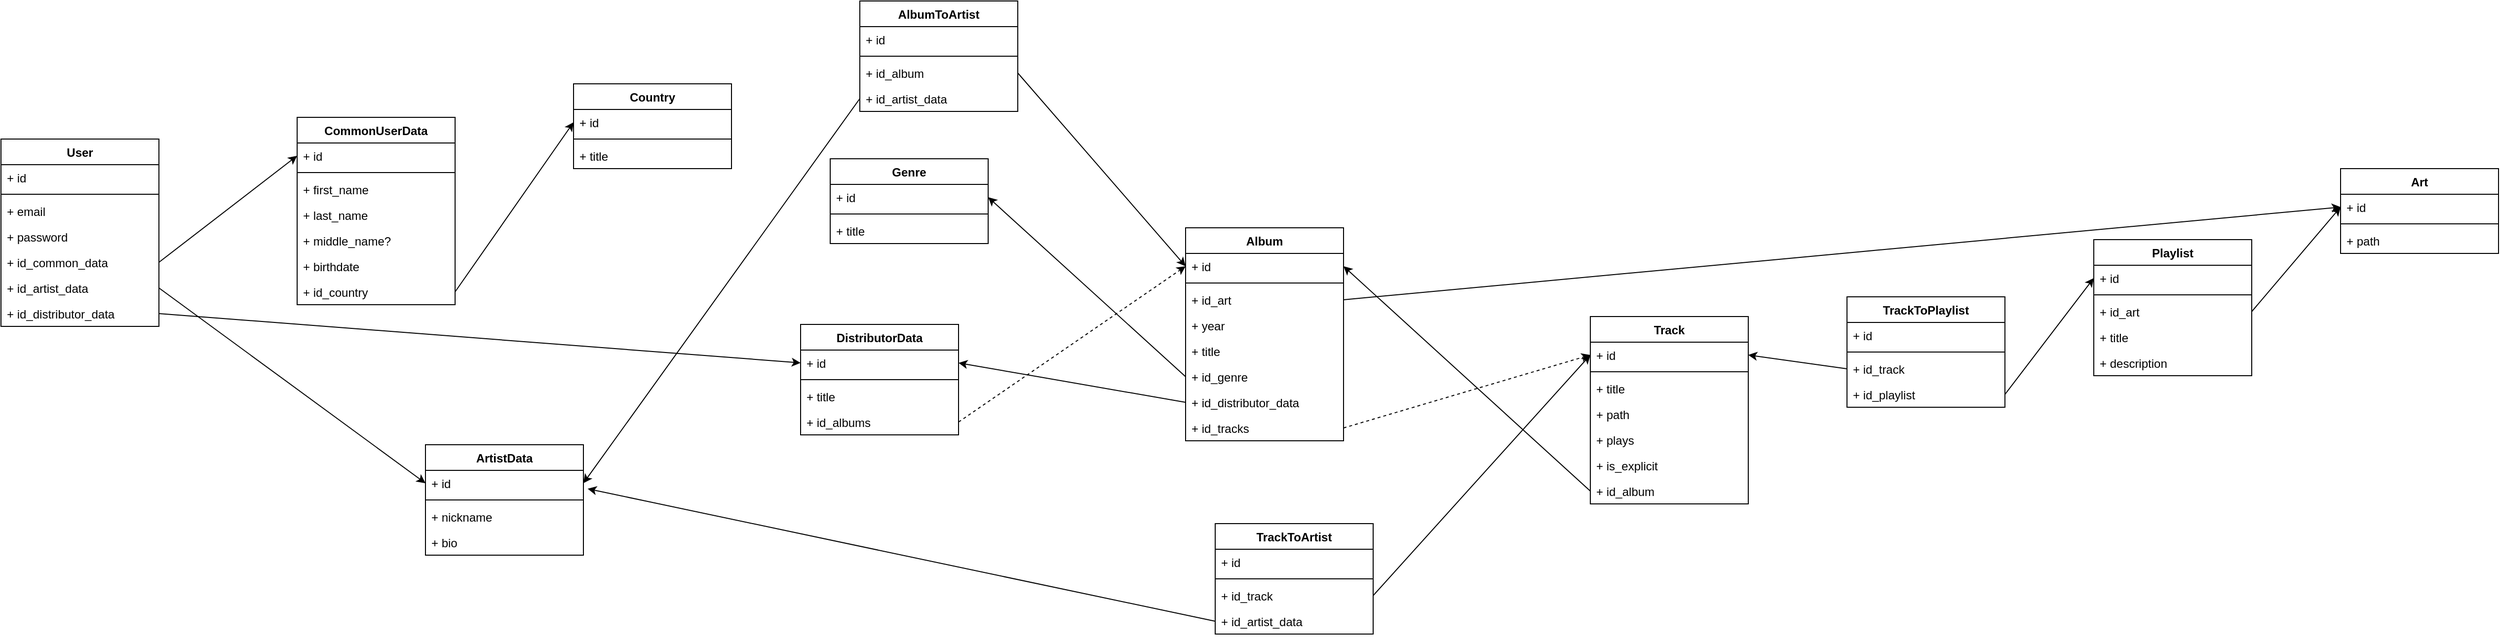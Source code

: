 <mxfile version="13.0.3" type="device"><diagram id="C5RBs43oDa-KdzZeNtuy" name="Page-1"><mxGraphModel dx="2839" dy="1854" grid="1" gridSize="10" guides="1" tooltips="1" connect="1" arrows="1" fold="1" page="1" pageScale="1" pageWidth="827" pageHeight="1169" math="0" shadow="0"><root><mxCell id="WIyWlLk6GJQsqaUBKTNV-0"/><mxCell id="WIyWlLk6GJQsqaUBKTNV-1" parent="WIyWlLk6GJQsqaUBKTNV-0"/><mxCell id="QsU7TTUZfVtSSlQxbNWF-118" style="rounded=0;orthogonalLoop=1;jettySize=auto;html=1;exitX=0;exitY=0.5;exitDx=0;exitDy=0;entryX=1;entryY=0.5;entryDx=0;entryDy=0;" edge="1" parent="WIyWlLk6GJQsqaUBKTNV-1" source="QsU7TTUZfVtSSlQxbNWF-37" target="QsU7TTUZfVtSSlQxbNWF-57"><mxGeometry relative="1" as="geometry"/></mxCell><mxCell id="QsU7TTUZfVtSSlQxbNWF-119" style="rounded=0;orthogonalLoop=1;jettySize=auto;html=1;exitX=0;exitY=0.5;exitDx=0;exitDy=0;entryX=1;entryY=0.5;entryDx=0;entryDy=0;" edge="1" parent="WIyWlLk6GJQsqaUBKTNV-1" source="QsU7TTUZfVtSSlQxbNWF-45" target="QsU7TTUZfVtSSlQxbNWF-114"><mxGeometry relative="1" as="geometry"/></mxCell><mxCell id="QsU7TTUZfVtSSlQxbNWF-120" style="rounded=0;orthogonalLoop=1;jettySize=auto;html=1;entryX=0;entryY=0.5;entryDx=0;entryDy=0;exitX=1;exitY=0.5;exitDx=0;exitDy=0;" edge="1" parent="WIyWlLk6GJQsqaUBKTNV-1" source="QsU7TTUZfVtSSlQxbNWF-18" target="QsU7TTUZfVtSSlQxbNWF-9"><mxGeometry relative="1" as="geometry"/></mxCell><mxCell id="QsU7TTUZfVtSSlQxbNWF-121" style="rounded=0;orthogonalLoop=1;jettySize=auto;html=1;entryX=1.027;entryY=0.718;entryDx=0;entryDy=0;entryPerimeter=0;exitX=0;exitY=0.5;exitDx=0;exitDy=0;" edge="1" parent="WIyWlLk6GJQsqaUBKTNV-1" source="QsU7TTUZfVtSSlQxbNWF-19" target="QsU7TTUZfVtSSlQxbNWF-21"><mxGeometry relative="1" as="geometry"/></mxCell><mxCell id="QsU7TTUZfVtSSlQxbNWF-33" value="Album" style="swimlane;fontStyle=1;align=center;verticalAlign=top;childLayout=stackLayout;horizontal=1;startSize=26;horizontalStack=0;resizeParent=1;resizeParentMax=0;resizeLast=0;collapsible=1;marginBottom=0;" vertex="1" parent="WIyWlLk6GJQsqaUBKTNV-1"><mxGeometry x="100" y="60" width="160" height="216" as="geometry"/></mxCell><mxCell id="QsU7TTUZfVtSSlQxbNWF-34" value="+ id" style="text;strokeColor=none;fillColor=none;align=left;verticalAlign=top;spacingLeft=4;spacingRight=4;overflow=hidden;rotatable=0;points=[[0,0.5],[1,0.5]];portConstraint=eastwest;" vertex="1" parent="QsU7TTUZfVtSSlQxbNWF-33"><mxGeometry y="26" width="160" height="26" as="geometry"/></mxCell><mxCell id="QsU7TTUZfVtSSlQxbNWF-35" value="" style="line;strokeWidth=1;fillColor=none;align=left;verticalAlign=middle;spacingTop=-1;spacingLeft=3;spacingRight=3;rotatable=0;labelPosition=right;points=[];portConstraint=eastwest;" vertex="1" parent="QsU7TTUZfVtSSlQxbNWF-33"><mxGeometry y="52" width="160" height="8" as="geometry"/></mxCell><mxCell id="QsU7TTUZfVtSSlQxbNWF-108" value="+ id_art" style="text;strokeColor=none;fillColor=none;align=left;verticalAlign=top;spacingLeft=4;spacingRight=4;overflow=hidden;rotatable=0;points=[[0,0.5],[1,0.5]];portConstraint=eastwest;" vertex="1" parent="QsU7TTUZfVtSSlQxbNWF-33"><mxGeometry y="60" width="160" height="26" as="geometry"/></mxCell><mxCell id="QsU7TTUZfVtSSlQxbNWF-44" value="+ year" style="text;strokeColor=none;fillColor=none;align=left;verticalAlign=top;spacingLeft=4;spacingRight=4;overflow=hidden;rotatable=0;points=[[0,0.5],[1,0.5]];portConstraint=eastwest;" vertex="1" parent="QsU7TTUZfVtSSlQxbNWF-33"><mxGeometry y="86" width="160" height="26" as="geometry"/></mxCell><mxCell id="QsU7TTUZfVtSSlQxbNWF-36" value="+ title" style="text;strokeColor=none;fillColor=none;align=left;verticalAlign=top;spacingLeft=4;spacingRight=4;overflow=hidden;rotatable=0;points=[[0,0.5],[1,0.5]];portConstraint=eastwest;" vertex="1" parent="QsU7TTUZfVtSSlQxbNWF-33"><mxGeometry y="112" width="160" height="26" as="geometry"/></mxCell><mxCell id="QsU7TTUZfVtSSlQxbNWF-37" value="+ id_genre" style="text;strokeColor=none;fillColor=none;align=left;verticalAlign=top;spacingLeft=4;spacingRight=4;overflow=hidden;rotatable=0;points=[[0,0.5],[1,0.5]];portConstraint=eastwest;" vertex="1" parent="QsU7TTUZfVtSSlQxbNWF-33"><mxGeometry y="138" width="160" height="26" as="geometry"/></mxCell><mxCell id="QsU7TTUZfVtSSlQxbNWF-45" value="+ id_distributor_data" style="text;strokeColor=none;fillColor=none;align=left;verticalAlign=top;spacingLeft=4;spacingRight=4;overflow=hidden;rotatable=0;points=[[0,0.5],[1,0.5]];portConstraint=eastwest;" vertex="1" parent="QsU7TTUZfVtSSlQxbNWF-33"><mxGeometry y="164" width="160" height="26" as="geometry"/></mxCell><mxCell id="QsU7TTUZfVtSSlQxbNWF-136" value="+ id_tracks" style="text;strokeColor=none;fillColor=none;align=left;verticalAlign=top;spacingLeft=4;spacingRight=4;overflow=hidden;rotatable=0;points=[[0,0.5],[1,0.5]];portConstraint=eastwest;" vertex="1" parent="QsU7TTUZfVtSSlQxbNWF-33"><mxGeometry y="190" width="160" height="26" as="geometry"/></mxCell><mxCell id="QsU7TTUZfVtSSlQxbNWF-122" style="rounded=0;orthogonalLoop=1;jettySize=auto;html=1;entryX=1;entryY=0.5;entryDx=0;entryDy=0;exitX=0;exitY=0.5;exitDx=0;exitDy=0;" edge="1" parent="WIyWlLk6GJQsqaUBKTNV-1" source="QsU7TTUZfVtSSlQxbNWF-12" target="QsU7TTUZfVtSSlQxbNWF-34"><mxGeometry relative="1" as="geometry"/></mxCell><mxCell id="QsU7TTUZfVtSSlQxbNWF-123" style="rounded=0;orthogonalLoop=1;jettySize=auto;html=1;exitX=1;exitY=0.5;exitDx=0;exitDy=0;entryX=0;entryY=0.5;entryDx=0;entryDy=0;" edge="1" parent="WIyWlLk6GJQsqaUBKTNV-1" source="QsU7TTUZfVtSSlQxbNWF-42" target="QsU7TTUZfVtSSlQxbNWF-34"><mxGeometry relative="1" as="geometry"/></mxCell><mxCell id="QsU7TTUZfVtSSlQxbNWF-124" style="rounded=0;orthogonalLoop=1;jettySize=auto;html=1;exitX=0;exitY=0.5;exitDx=0;exitDy=0;entryX=1;entryY=0.5;entryDx=0;entryDy=0;" edge="1" parent="WIyWlLk6GJQsqaUBKTNV-1" source="QsU7TTUZfVtSSlQxbNWF-43" target="QsU7TTUZfVtSSlQxbNWF-21"><mxGeometry relative="1" as="geometry"/></mxCell><mxCell id="QsU7TTUZfVtSSlQxbNWF-56" value="Genre" style="swimlane;fontStyle=1;align=center;verticalAlign=top;childLayout=stackLayout;horizontal=1;startSize=26;horizontalStack=0;resizeParent=1;resizeParentMax=0;resizeLast=0;collapsible=1;marginBottom=0;" vertex="1" parent="WIyWlLk6GJQsqaUBKTNV-1"><mxGeometry x="-260" y="-10" width="160" height="86" as="geometry"/></mxCell><mxCell id="QsU7TTUZfVtSSlQxbNWF-57" value="+ id" style="text;strokeColor=none;fillColor=none;align=left;verticalAlign=top;spacingLeft=4;spacingRight=4;overflow=hidden;rotatable=0;points=[[0,0.5],[1,0.5]];portConstraint=eastwest;" vertex="1" parent="QsU7TTUZfVtSSlQxbNWF-56"><mxGeometry y="26" width="160" height="26" as="geometry"/></mxCell><mxCell id="QsU7TTUZfVtSSlQxbNWF-58" value="" style="line;strokeWidth=1;fillColor=none;align=left;verticalAlign=middle;spacingTop=-1;spacingLeft=3;spacingRight=3;rotatable=0;labelPosition=right;points=[];portConstraint=eastwest;" vertex="1" parent="QsU7TTUZfVtSSlQxbNWF-56"><mxGeometry y="52" width="160" height="8" as="geometry"/></mxCell><mxCell id="QsU7TTUZfVtSSlQxbNWF-59" value="+ title" style="text;strokeColor=none;fillColor=none;align=left;verticalAlign=top;spacingLeft=4;spacingRight=4;overflow=hidden;rotatable=0;points=[[0,0.5],[1,0.5]];portConstraint=eastwest;" vertex="1" parent="QsU7TTUZfVtSSlQxbNWF-56"><mxGeometry y="60" width="160" height="26" as="geometry"/></mxCell><mxCell id="QsU7TTUZfVtSSlQxbNWF-39" value="AlbumToArtist" style="swimlane;fontStyle=1;align=center;verticalAlign=top;childLayout=stackLayout;horizontal=1;startSize=26;horizontalStack=0;resizeParent=1;resizeParentMax=0;resizeLast=0;collapsible=1;marginBottom=0;" vertex="1" parent="WIyWlLk6GJQsqaUBKTNV-1"><mxGeometry x="-230" y="-170" width="160" height="112" as="geometry"/></mxCell><mxCell id="QsU7TTUZfVtSSlQxbNWF-40" value="+ id" style="text;strokeColor=none;fillColor=none;align=left;verticalAlign=top;spacingLeft=4;spacingRight=4;overflow=hidden;rotatable=0;points=[[0,0.5],[1,0.5]];portConstraint=eastwest;" vertex="1" parent="QsU7TTUZfVtSSlQxbNWF-39"><mxGeometry y="26" width="160" height="26" as="geometry"/></mxCell><mxCell id="QsU7TTUZfVtSSlQxbNWF-41" value="" style="line;strokeWidth=1;fillColor=none;align=left;verticalAlign=middle;spacingTop=-1;spacingLeft=3;spacingRight=3;rotatable=0;labelPosition=right;points=[];portConstraint=eastwest;" vertex="1" parent="QsU7TTUZfVtSSlQxbNWF-39"><mxGeometry y="52" width="160" height="8" as="geometry"/></mxCell><mxCell id="QsU7TTUZfVtSSlQxbNWF-42" value="+ id_album" style="text;strokeColor=none;fillColor=none;align=left;verticalAlign=top;spacingLeft=4;spacingRight=4;overflow=hidden;rotatable=0;points=[[0,0.5],[1,0.5]];portConstraint=eastwest;" vertex="1" parent="QsU7TTUZfVtSSlQxbNWF-39"><mxGeometry y="60" width="160" height="26" as="geometry"/></mxCell><mxCell id="QsU7TTUZfVtSSlQxbNWF-43" value="+ id_artist_data" style="text;strokeColor=none;fillColor=none;align=left;verticalAlign=top;spacingLeft=4;spacingRight=4;overflow=hidden;rotatable=0;points=[[0,0.5],[1,0.5]];portConstraint=eastwest;" vertex="1" parent="QsU7TTUZfVtSSlQxbNWF-39"><mxGeometry y="86" width="160" height="26" as="geometry"/></mxCell><mxCell id="QsU7TTUZfVtSSlQxbNWF-125" style="rounded=0;orthogonalLoop=1;jettySize=auto;html=1;entryX=0;entryY=0.5;entryDx=0;entryDy=0;exitX=1;exitY=0.5;exitDx=0;exitDy=0;dashed=1;" edge="1" parent="WIyWlLk6GJQsqaUBKTNV-1" source="QsU7TTUZfVtSSlQxbNWF-117" target="QsU7TTUZfVtSSlQxbNWF-34"><mxGeometry relative="1" as="geometry"/></mxCell><mxCell id="QsU7TTUZfVtSSlQxbNWF-20" value="ArtistData" style="swimlane;fontStyle=1;align=center;verticalAlign=top;childLayout=stackLayout;horizontal=1;startSize=26;horizontalStack=0;resizeParent=1;resizeParentMax=0;resizeLast=0;collapsible=1;marginBottom=0;" vertex="1" parent="WIyWlLk6GJQsqaUBKTNV-1"><mxGeometry x="-670" y="280" width="160" height="112" as="geometry"/></mxCell><mxCell id="QsU7TTUZfVtSSlQxbNWF-21" value="+ id" style="text;strokeColor=none;fillColor=none;align=left;verticalAlign=top;spacingLeft=4;spacingRight=4;overflow=hidden;rotatable=0;points=[[0,0.5],[1,0.5]];portConstraint=eastwest;" vertex="1" parent="QsU7TTUZfVtSSlQxbNWF-20"><mxGeometry y="26" width="160" height="26" as="geometry"/></mxCell><mxCell id="QsU7TTUZfVtSSlQxbNWF-22" value="" style="line;strokeWidth=1;fillColor=none;align=left;verticalAlign=middle;spacingTop=-1;spacingLeft=3;spacingRight=3;rotatable=0;labelPosition=right;points=[];portConstraint=eastwest;" vertex="1" parent="QsU7TTUZfVtSSlQxbNWF-20"><mxGeometry y="52" width="160" height="8" as="geometry"/></mxCell><mxCell id="QsU7TTUZfVtSSlQxbNWF-31" value="+ nickname" style="text;strokeColor=none;fillColor=none;align=left;verticalAlign=top;spacingLeft=4;spacingRight=4;overflow=hidden;rotatable=0;points=[[0,0.5],[1,0.5]];portConstraint=eastwest;" vertex="1" parent="QsU7TTUZfVtSSlQxbNWF-20"><mxGeometry y="60" width="160" height="26" as="geometry"/></mxCell><mxCell id="QsU7TTUZfVtSSlQxbNWF-32" value="+ bio" style="text;strokeColor=none;fillColor=none;align=left;verticalAlign=top;spacingLeft=4;spacingRight=4;overflow=hidden;rotatable=0;points=[[0,0.5],[1,0.5]];portConstraint=eastwest;" vertex="1" parent="QsU7TTUZfVtSSlQxbNWF-20"><mxGeometry y="86" width="160" height="26" as="geometry"/></mxCell><mxCell id="QsU7TTUZfVtSSlQxbNWF-113" value="DistributorData" style="swimlane;fontStyle=1;align=center;verticalAlign=top;childLayout=stackLayout;horizontal=1;startSize=26;horizontalStack=0;resizeParent=1;resizeParentMax=0;resizeLast=0;collapsible=1;marginBottom=0;" vertex="1" parent="WIyWlLk6GJQsqaUBKTNV-1"><mxGeometry x="-290" y="158" width="160" height="112" as="geometry"/></mxCell><mxCell id="QsU7TTUZfVtSSlQxbNWF-114" value="+ id" style="text;strokeColor=none;fillColor=none;align=left;verticalAlign=top;spacingLeft=4;spacingRight=4;overflow=hidden;rotatable=0;points=[[0,0.5],[1,0.5]];portConstraint=eastwest;" vertex="1" parent="QsU7TTUZfVtSSlQxbNWF-113"><mxGeometry y="26" width="160" height="26" as="geometry"/></mxCell><mxCell id="QsU7TTUZfVtSSlQxbNWF-115" value="" style="line;strokeWidth=1;fillColor=none;align=left;verticalAlign=middle;spacingTop=-1;spacingLeft=3;spacingRight=3;rotatable=0;labelPosition=right;points=[];portConstraint=eastwest;" vertex="1" parent="QsU7TTUZfVtSSlQxbNWF-113"><mxGeometry y="52" width="160" height="8" as="geometry"/></mxCell><mxCell id="QsU7TTUZfVtSSlQxbNWF-116" value="+ title" style="text;strokeColor=none;fillColor=none;align=left;verticalAlign=top;spacingLeft=4;spacingRight=4;overflow=hidden;rotatable=0;points=[[0,0.5],[1,0.5]];portConstraint=eastwest;" vertex="1" parent="QsU7TTUZfVtSSlQxbNWF-113"><mxGeometry y="60" width="160" height="26" as="geometry"/></mxCell><mxCell id="QsU7TTUZfVtSSlQxbNWF-117" value="+ id_albums" style="text;strokeColor=none;fillColor=none;align=left;verticalAlign=top;spacingLeft=4;spacingRight=4;overflow=hidden;rotatable=0;points=[[0,0.5],[1,0.5]];portConstraint=eastwest;" vertex="1" parent="QsU7TTUZfVtSSlQxbNWF-113"><mxGeometry y="86" width="160" height="26" as="geometry"/></mxCell><mxCell id="QsU7TTUZfVtSSlQxbNWF-126" style="rounded=0;orthogonalLoop=1;jettySize=auto;html=1;exitX=1;exitY=0.5;exitDx=0;exitDy=0;entryX=0;entryY=0.5;entryDx=0;entryDy=0;" edge="1" parent="WIyWlLk6GJQsqaUBKTNV-1" source="QsU7TTUZfVtSSlQxbNWF-109" target="QsU7TTUZfVtSSlQxbNWF-105"><mxGeometry relative="1" as="geometry"/></mxCell><mxCell id="QsU7TTUZfVtSSlQxbNWF-127" style="edgeStyle=none;rounded=0;orthogonalLoop=1;jettySize=auto;html=1;exitX=1;exitY=0.5;exitDx=0;exitDy=0;entryX=0;entryY=0.5;entryDx=0;entryDy=0;" edge="1" parent="WIyWlLk6GJQsqaUBKTNV-1" source="QsU7TTUZfVtSSlQxbNWF-108" target="QsU7TTUZfVtSSlQxbNWF-105"><mxGeometry relative="1" as="geometry"/></mxCell><mxCell id="QsU7TTUZfVtSSlQxbNWF-128" style="edgeStyle=none;rounded=0;orthogonalLoop=1;jettySize=auto;html=1;exitX=0;exitY=0.5;exitDx=0;exitDy=0;entryX=1;entryY=0.5;entryDx=0;entryDy=0;" edge="1" parent="WIyWlLk6GJQsqaUBKTNV-1" source="QsU7TTUZfVtSSlQxbNWF-54" target="QsU7TTUZfVtSSlQxbNWF-9"><mxGeometry relative="1" as="geometry"/></mxCell><mxCell id="QsU7TTUZfVtSSlQxbNWF-8" value="Track" style="swimlane;fontStyle=1;align=center;verticalAlign=top;childLayout=stackLayout;horizontal=1;startSize=26;horizontalStack=0;resizeParent=1;resizeParentMax=0;resizeLast=0;collapsible=1;marginBottom=0;" vertex="1" parent="WIyWlLk6GJQsqaUBKTNV-1"><mxGeometry x="510" y="150" width="160" height="190" as="geometry"/></mxCell><mxCell id="QsU7TTUZfVtSSlQxbNWF-9" value="+ id" style="text;strokeColor=none;fillColor=none;align=left;verticalAlign=top;spacingLeft=4;spacingRight=4;overflow=hidden;rotatable=0;points=[[0,0.5],[1,0.5]];portConstraint=eastwest;" vertex="1" parent="QsU7TTUZfVtSSlQxbNWF-8"><mxGeometry y="26" width="160" height="26" as="geometry"/></mxCell><mxCell id="QsU7TTUZfVtSSlQxbNWF-10" value="" style="line;strokeWidth=1;fillColor=none;align=left;verticalAlign=middle;spacingTop=-1;spacingLeft=3;spacingRight=3;rotatable=0;labelPosition=right;points=[];portConstraint=eastwest;" vertex="1" parent="QsU7TTUZfVtSSlQxbNWF-8"><mxGeometry y="52" width="160" height="8" as="geometry"/></mxCell><mxCell id="QsU7TTUZfVtSSlQxbNWF-25" value="+ title" style="text;strokeColor=none;fillColor=none;align=left;verticalAlign=top;spacingLeft=4;spacingRight=4;overflow=hidden;rotatable=0;points=[[0,0.5],[1,0.5]];portConstraint=eastwest;" vertex="1" parent="QsU7TTUZfVtSSlQxbNWF-8"><mxGeometry y="60" width="160" height="26" as="geometry"/></mxCell><mxCell id="QsU7TTUZfVtSSlQxbNWF-103" value="+ path" style="text;strokeColor=none;fillColor=none;align=left;verticalAlign=top;spacingLeft=4;spacingRight=4;overflow=hidden;rotatable=0;points=[[0,0.5],[1,0.5]];portConstraint=eastwest;" vertex="1" parent="QsU7TTUZfVtSSlQxbNWF-8"><mxGeometry y="86" width="160" height="26" as="geometry"/></mxCell><mxCell id="QsU7TTUZfVtSSlQxbNWF-11" value="+ plays" style="text;strokeColor=none;fillColor=none;align=left;verticalAlign=top;spacingLeft=4;spacingRight=4;overflow=hidden;rotatable=0;points=[[0,0.5],[1,0.5]];portConstraint=eastwest;" vertex="1" parent="QsU7TTUZfVtSSlQxbNWF-8"><mxGeometry y="112" width="160" height="26" as="geometry"/></mxCell><mxCell id="QsU7TTUZfVtSSlQxbNWF-14" value="+ is_explicit" style="text;strokeColor=none;fillColor=none;align=left;verticalAlign=top;spacingLeft=4;spacingRight=4;overflow=hidden;rotatable=0;points=[[0,0.5],[1,0.5]];portConstraint=eastwest;" vertex="1" parent="QsU7TTUZfVtSSlQxbNWF-8"><mxGeometry y="138" width="160" height="26" as="geometry"/></mxCell><mxCell id="QsU7TTUZfVtSSlQxbNWF-12" value="+ id_album" style="text;strokeColor=none;fillColor=none;align=left;verticalAlign=top;spacingLeft=4;spacingRight=4;overflow=hidden;rotatable=0;points=[[0,0.5],[1,0.5]];portConstraint=eastwest;" vertex="1" parent="QsU7TTUZfVtSSlQxbNWF-8"><mxGeometry y="164" width="160" height="26" as="geometry"/></mxCell><mxCell id="QsU7TTUZfVtSSlQxbNWF-104" value="Art" style="swimlane;fontStyle=1;align=center;verticalAlign=top;childLayout=stackLayout;horizontal=1;startSize=26;horizontalStack=0;resizeParent=1;resizeParentMax=0;resizeLast=0;collapsible=1;marginBottom=0;" vertex="1" parent="WIyWlLk6GJQsqaUBKTNV-1"><mxGeometry x="1270" width="160" height="86" as="geometry"/></mxCell><mxCell id="QsU7TTUZfVtSSlQxbNWF-105" value="+ id" style="text;strokeColor=none;fillColor=none;align=left;verticalAlign=top;spacingLeft=4;spacingRight=4;overflow=hidden;rotatable=0;points=[[0,0.5],[1,0.5]];portConstraint=eastwest;" vertex="1" parent="QsU7TTUZfVtSSlQxbNWF-104"><mxGeometry y="26" width="160" height="26" as="geometry"/></mxCell><mxCell id="QsU7TTUZfVtSSlQxbNWF-106" value="" style="line;strokeWidth=1;fillColor=none;align=left;verticalAlign=middle;spacingTop=-1;spacingLeft=3;spacingRight=3;rotatable=0;labelPosition=right;points=[];portConstraint=eastwest;" vertex="1" parent="QsU7TTUZfVtSSlQxbNWF-104"><mxGeometry y="52" width="160" height="8" as="geometry"/></mxCell><mxCell id="QsU7TTUZfVtSSlQxbNWF-107" value="+ path" style="text;strokeColor=none;fillColor=none;align=left;verticalAlign=top;spacingLeft=4;spacingRight=4;overflow=hidden;rotatable=0;points=[[0,0.5],[1,0.5]];portConstraint=eastwest;" vertex="1" parent="QsU7TTUZfVtSSlQxbNWF-104"><mxGeometry y="60" width="160" height="26" as="geometry"/></mxCell><mxCell id="QsU7TTUZfVtSSlQxbNWF-46" value="Playlist" style="swimlane;fontStyle=1;align=center;verticalAlign=top;childLayout=stackLayout;horizontal=1;startSize=26;horizontalStack=0;resizeParent=1;resizeParentMax=0;resizeLast=0;collapsible=1;marginBottom=0;" vertex="1" parent="WIyWlLk6GJQsqaUBKTNV-1"><mxGeometry x="1020" y="72" width="160" height="138" as="geometry"/></mxCell><mxCell id="QsU7TTUZfVtSSlQxbNWF-47" value="+ id" style="text;strokeColor=none;fillColor=none;align=left;verticalAlign=top;spacingLeft=4;spacingRight=4;overflow=hidden;rotatable=0;points=[[0,0.5],[1,0.5]];portConstraint=eastwest;" vertex="1" parent="QsU7TTUZfVtSSlQxbNWF-46"><mxGeometry y="26" width="160" height="26" as="geometry"/></mxCell><mxCell id="QsU7TTUZfVtSSlQxbNWF-48" value="" style="line;strokeWidth=1;fillColor=none;align=left;verticalAlign=middle;spacingTop=-1;spacingLeft=3;spacingRight=3;rotatable=0;labelPosition=right;points=[];portConstraint=eastwest;" vertex="1" parent="QsU7TTUZfVtSSlQxbNWF-46"><mxGeometry y="52" width="160" height="8" as="geometry"/></mxCell><mxCell id="QsU7TTUZfVtSSlQxbNWF-109" value="+ id_art" style="text;strokeColor=none;fillColor=none;align=left;verticalAlign=top;spacingLeft=4;spacingRight=4;overflow=hidden;rotatable=0;points=[[0,0.5],[1,0.5]];portConstraint=eastwest;" vertex="1" parent="QsU7TTUZfVtSSlQxbNWF-46"><mxGeometry y="60" width="160" height="26" as="geometry"/></mxCell><mxCell id="QsU7TTUZfVtSSlQxbNWF-49" value="+ title" style="text;strokeColor=none;fillColor=none;align=left;verticalAlign=top;spacingLeft=4;spacingRight=4;overflow=hidden;rotatable=0;points=[[0,0.5],[1,0.5]];portConstraint=eastwest;" vertex="1" parent="QsU7TTUZfVtSSlQxbNWF-46"><mxGeometry y="86" width="160" height="26" as="geometry"/></mxCell><mxCell id="QsU7TTUZfVtSSlQxbNWF-50" value="+ description" style="text;strokeColor=none;fillColor=none;align=left;verticalAlign=top;spacingLeft=4;spacingRight=4;overflow=hidden;rotatable=0;points=[[0,0.5],[1,0.5]];portConstraint=eastwest;" vertex="1" parent="QsU7TTUZfVtSSlQxbNWF-46"><mxGeometry y="112" width="160" height="26" as="geometry"/></mxCell><mxCell id="QsU7TTUZfVtSSlQxbNWF-51" value="TrackToPlaylist" style="swimlane;fontStyle=1;align=center;verticalAlign=top;childLayout=stackLayout;horizontal=1;startSize=26;horizontalStack=0;resizeParent=1;resizeParentMax=0;resizeLast=0;collapsible=1;marginBottom=0;" vertex="1" parent="WIyWlLk6GJQsqaUBKTNV-1"><mxGeometry x="770" y="130" width="160" height="112" as="geometry"/></mxCell><mxCell id="QsU7TTUZfVtSSlQxbNWF-52" value="+ id" style="text;strokeColor=none;fillColor=none;align=left;verticalAlign=top;spacingLeft=4;spacingRight=4;overflow=hidden;rotatable=0;points=[[0,0.5],[1,0.5]];portConstraint=eastwest;" vertex="1" parent="QsU7TTUZfVtSSlQxbNWF-51"><mxGeometry y="26" width="160" height="26" as="geometry"/></mxCell><mxCell id="QsU7TTUZfVtSSlQxbNWF-53" value="" style="line;strokeWidth=1;fillColor=none;align=left;verticalAlign=middle;spacingTop=-1;spacingLeft=3;spacingRight=3;rotatable=0;labelPosition=right;points=[];portConstraint=eastwest;" vertex="1" parent="QsU7TTUZfVtSSlQxbNWF-51"><mxGeometry y="52" width="160" height="8" as="geometry"/></mxCell><mxCell id="QsU7TTUZfVtSSlQxbNWF-54" value="+ id_track" style="text;strokeColor=none;fillColor=none;align=left;verticalAlign=top;spacingLeft=4;spacingRight=4;overflow=hidden;rotatable=0;points=[[0,0.5],[1,0.5]];portConstraint=eastwest;" vertex="1" parent="QsU7TTUZfVtSSlQxbNWF-51"><mxGeometry y="60" width="160" height="26" as="geometry"/></mxCell><mxCell id="QsU7TTUZfVtSSlQxbNWF-55" value="+ id_playlist" style="text;strokeColor=none;fillColor=none;align=left;verticalAlign=top;spacingLeft=4;spacingRight=4;overflow=hidden;rotatable=0;points=[[0,0.5],[1,0.5]];portConstraint=eastwest;" vertex="1" parent="QsU7TTUZfVtSSlQxbNWF-51"><mxGeometry y="86" width="160" height="26" as="geometry"/></mxCell><mxCell id="QsU7TTUZfVtSSlQxbNWF-130" style="edgeStyle=none;rounded=0;orthogonalLoop=1;jettySize=auto;html=1;exitX=1;exitY=0.5;exitDx=0;exitDy=0;entryX=0;entryY=0.5;entryDx=0;entryDy=0;" edge="1" parent="WIyWlLk6GJQsqaUBKTNV-1" source="QsU7TTUZfVtSSlQxbNWF-55" target="QsU7TTUZfVtSSlQxbNWF-47"><mxGeometry relative="1" as="geometry"/></mxCell><mxCell id="QsU7TTUZfVtSSlQxbNWF-64" value="User" style="swimlane;fontStyle=1;align=center;verticalAlign=top;childLayout=stackLayout;horizontal=1;startSize=26;horizontalStack=0;resizeParent=1;resizeParentMax=0;resizeLast=0;collapsible=1;marginBottom=0;" vertex="1" parent="WIyWlLk6GJQsqaUBKTNV-1"><mxGeometry x="-1100" y="-30" width="160" height="190" as="geometry"/></mxCell><mxCell id="QsU7TTUZfVtSSlQxbNWF-65" value="+ id" style="text;strokeColor=none;fillColor=none;align=left;verticalAlign=top;spacingLeft=4;spacingRight=4;overflow=hidden;rotatable=0;points=[[0,0.5],[1,0.5]];portConstraint=eastwest;" vertex="1" parent="QsU7TTUZfVtSSlQxbNWF-64"><mxGeometry y="26" width="160" height="26" as="geometry"/></mxCell><mxCell id="QsU7TTUZfVtSSlQxbNWF-66" value="" style="line;strokeWidth=1;fillColor=none;align=left;verticalAlign=middle;spacingTop=-1;spacingLeft=3;spacingRight=3;rotatable=0;labelPosition=right;points=[];portConstraint=eastwest;" vertex="1" parent="QsU7TTUZfVtSSlQxbNWF-64"><mxGeometry y="52" width="160" height="8" as="geometry"/></mxCell><mxCell id="QsU7TTUZfVtSSlQxbNWF-79" value="+ email" style="text;strokeColor=none;fillColor=none;align=left;verticalAlign=top;spacingLeft=4;spacingRight=4;overflow=hidden;rotatable=0;points=[[0,0.5],[1,0.5]];portConstraint=eastwest;" vertex="1" parent="QsU7TTUZfVtSSlQxbNWF-64"><mxGeometry y="60" width="160" height="26" as="geometry"/></mxCell><mxCell id="QsU7TTUZfVtSSlQxbNWF-80" value="+ password" style="text;strokeColor=none;fillColor=none;align=left;verticalAlign=top;spacingLeft=4;spacingRight=4;overflow=hidden;rotatable=0;points=[[0,0.5],[1,0.5]];portConstraint=eastwest;" vertex="1" parent="QsU7TTUZfVtSSlQxbNWF-64"><mxGeometry y="86" width="160" height="26" as="geometry"/></mxCell><mxCell id="QsU7TTUZfVtSSlQxbNWF-70" value="+ id_common_data" style="text;strokeColor=none;fillColor=none;align=left;verticalAlign=top;spacingLeft=4;spacingRight=4;overflow=hidden;rotatable=0;points=[[0,0.5],[1,0.5]];portConstraint=eastwest;" vertex="1" parent="QsU7TTUZfVtSSlQxbNWF-64"><mxGeometry y="112" width="160" height="26" as="geometry"/></mxCell><mxCell id="QsU7TTUZfVtSSlQxbNWF-67" value="+ id_artist_data" style="text;strokeColor=none;fillColor=none;align=left;verticalAlign=top;spacingLeft=4;spacingRight=4;overflow=hidden;rotatable=0;points=[[0,0.5],[1,0.5]];portConstraint=eastwest;" vertex="1" parent="QsU7TTUZfVtSSlQxbNWF-64"><mxGeometry y="138" width="160" height="26" as="geometry"/></mxCell><mxCell id="QsU7TTUZfVtSSlQxbNWF-69" value="+ id_distributor_data" style="text;strokeColor=none;fillColor=none;align=left;verticalAlign=top;spacingLeft=4;spacingRight=4;overflow=hidden;rotatable=0;points=[[0,0.5],[1,0.5]];portConstraint=eastwest;" vertex="1" parent="QsU7TTUZfVtSSlQxbNWF-64"><mxGeometry y="164" width="160" height="26" as="geometry"/></mxCell><mxCell id="QsU7TTUZfVtSSlQxbNWF-131" style="edgeStyle=none;rounded=0;orthogonalLoop=1;jettySize=auto;html=1;exitX=1;exitY=0.5;exitDx=0;exitDy=0;entryX=0;entryY=0.5;entryDx=0;entryDy=0;" edge="1" parent="WIyWlLk6GJQsqaUBKTNV-1" source="QsU7TTUZfVtSSlQxbNWF-70" target="QsU7TTUZfVtSSlQxbNWF-72"><mxGeometry relative="1" as="geometry"/></mxCell><mxCell id="QsU7TTUZfVtSSlQxbNWF-132" style="edgeStyle=none;rounded=0;orthogonalLoop=1;jettySize=auto;html=1;exitX=1;exitY=0.5;exitDx=0;exitDy=0;entryX=0;entryY=0.5;entryDx=0;entryDy=0;" edge="1" parent="WIyWlLk6GJQsqaUBKTNV-1" source="QsU7TTUZfVtSSlQxbNWF-67" target="QsU7TTUZfVtSSlQxbNWF-21"><mxGeometry relative="1" as="geometry"/></mxCell><mxCell id="QsU7TTUZfVtSSlQxbNWF-134" style="edgeStyle=none;rounded=0;orthogonalLoop=1;jettySize=auto;html=1;exitX=1;exitY=0.5;exitDx=0;exitDy=0;entryX=0;entryY=0.5;entryDx=0;entryDy=0;" edge="1" parent="WIyWlLk6GJQsqaUBKTNV-1" source="QsU7TTUZfVtSSlQxbNWF-93" target="QsU7TTUZfVtSSlQxbNWF-83"><mxGeometry relative="1" as="geometry"/></mxCell><mxCell id="QsU7TTUZfVtSSlQxbNWF-135" style="edgeStyle=none;rounded=0;orthogonalLoop=1;jettySize=auto;html=1;exitX=1;exitY=0.5;exitDx=0;exitDy=0;entryX=0;entryY=0.5;entryDx=0;entryDy=0;" edge="1" parent="WIyWlLk6GJQsqaUBKTNV-1" source="QsU7TTUZfVtSSlQxbNWF-69" target="QsU7TTUZfVtSSlQxbNWF-114"><mxGeometry relative="1" as="geometry"/></mxCell><mxCell id="QsU7TTUZfVtSSlQxbNWF-82" value="Country" style="swimlane;fontStyle=1;align=center;verticalAlign=top;childLayout=stackLayout;horizontal=1;startSize=26;horizontalStack=0;resizeParent=1;resizeParentMax=0;resizeLast=0;collapsible=1;marginBottom=0;" vertex="1" parent="WIyWlLk6GJQsqaUBKTNV-1"><mxGeometry x="-520" y="-86" width="160" height="86" as="geometry"/></mxCell><mxCell id="QsU7TTUZfVtSSlQxbNWF-83" value="+ id" style="text;strokeColor=none;fillColor=none;align=left;verticalAlign=top;spacingLeft=4;spacingRight=4;overflow=hidden;rotatable=0;points=[[0,0.5],[1,0.5]];portConstraint=eastwest;" vertex="1" parent="QsU7TTUZfVtSSlQxbNWF-82"><mxGeometry y="26" width="160" height="26" as="geometry"/></mxCell><mxCell id="QsU7TTUZfVtSSlQxbNWF-84" value="" style="line;strokeWidth=1;fillColor=none;align=left;verticalAlign=middle;spacingTop=-1;spacingLeft=3;spacingRight=3;rotatable=0;labelPosition=right;points=[];portConstraint=eastwest;" vertex="1" parent="QsU7TTUZfVtSSlQxbNWF-82"><mxGeometry y="52" width="160" height="8" as="geometry"/></mxCell><mxCell id="QsU7TTUZfVtSSlQxbNWF-85" value="+ title" style="text;strokeColor=none;fillColor=none;align=left;verticalAlign=top;spacingLeft=4;spacingRight=4;overflow=hidden;rotatable=0;points=[[0,0.5],[1,0.5]];portConstraint=eastwest;" vertex="1" parent="QsU7TTUZfVtSSlQxbNWF-82"><mxGeometry y="60" width="160" height="26" as="geometry"/></mxCell><mxCell id="QsU7TTUZfVtSSlQxbNWF-71" value="CommonUserData" style="swimlane;fontStyle=1;align=center;verticalAlign=top;childLayout=stackLayout;horizontal=1;startSize=26;horizontalStack=0;resizeParent=1;resizeParentMax=0;resizeLast=0;collapsible=1;marginBottom=0;" vertex="1" parent="WIyWlLk6GJQsqaUBKTNV-1"><mxGeometry x="-800" y="-52" width="160" height="190" as="geometry"/></mxCell><mxCell id="QsU7TTUZfVtSSlQxbNWF-72" value="+ id" style="text;strokeColor=none;fillColor=none;align=left;verticalAlign=top;spacingLeft=4;spacingRight=4;overflow=hidden;rotatable=0;points=[[0,0.5],[1,0.5]];portConstraint=eastwest;" vertex="1" parent="QsU7TTUZfVtSSlQxbNWF-71"><mxGeometry y="26" width="160" height="26" as="geometry"/></mxCell><mxCell id="QsU7TTUZfVtSSlQxbNWF-73" value="" style="line;strokeWidth=1;fillColor=none;align=left;verticalAlign=middle;spacingTop=-1;spacingLeft=3;spacingRight=3;rotatable=0;labelPosition=right;points=[];portConstraint=eastwest;" vertex="1" parent="QsU7TTUZfVtSSlQxbNWF-71"><mxGeometry y="52" width="160" height="8" as="geometry"/></mxCell><mxCell id="QsU7TTUZfVtSSlQxbNWF-74" value="+ first_name" style="text;strokeColor=none;fillColor=none;align=left;verticalAlign=top;spacingLeft=4;spacingRight=4;overflow=hidden;rotatable=0;points=[[0,0.5],[1,0.5]];portConstraint=eastwest;" vertex="1" parent="QsU7TTUZfVtSSlQxbNWF-71"><mxGeometry y="60" width="160" height="26" as="geometry"/></mxCell><mxCell id="QsU7TTUZfVtSSlQxbNWF-76" value="+ last_name" style="text;strokeColor=none;fillColor=none;align=left;verticalAlign=top;spacingLeft=4;spacingRight=4;overflow=hidden;rotatable=0;points=[[0,0.5],[1,0.5]];portConstraint=eastwest;" vertex="1" parent="QsU7TTUZfVtSSlQxbNWF-71"><mxGeometry y="86" width="160" height="26" as="geometry"/></mxCell><mxCell id="QsU7TTUZfVtSSlQxbNWF-77" value="+ middle_name?" style="text;strokeColor=none;fillColor=none;align=left;verticalAlign=top;spacingLeft=4;spacingRight=4;overflow=hidden;rotatable=0;points=[[0,0.5],[1,0.5]];portConstraint=eastwest;" vertex="1" parent="QsU7TTUZfVtSSlQxbNWF-71"><mxGeometry y="112" width="160" height="26" as="geometry"/></mxCell><mxCell id="QsU7TTUZfVtSSlQxbNWF-81" value="+ birthdate" style="text;strokeColor=none;fillColor=none;align=left;verticalAlign=top;spacingLeft=4;spacingRight=4;overflow=hidden;rotatable=0;points=[[0,0.5],[1,0.5]];portConstraint=eastwest;" vertex="1" parent="QsU7TTUZfVtSSlQxbNWF-71"><mxGeometry y="138" width="160" height="26" as="geometry"/></mxCell><mxCell id="QsU7TTUZfVtSSlQxbNWF-93" value="+ id_country" style="text;strokeColor=none;fillColor=none;align=left;verticalAlign=top;spacingLeft=4;spacingRight=4;overflow=hidden;rotatable=0;points=[[0,0.5],[1,0.5]];portConstraint=eastwest;" vertex="1" parent="QsU7TTUZfVtSSlQxbNWF-71"><mxGeometry y="164" width="160" height="26" as="geometry"/></mxCell><mxCell id="QsU7TTUZfVtSSlQxbNWF-15" value="TrackToArtist" style="swimlane;fontStyle=1;align=center;verticalAlign=top;childLayout=stackLayout;horizontal=1;startSize=26;horizontalStack=0;resizeParent=1;resizeParentMax=0;resizeLast=0;collapsible=1;marginBottom=0;" vertex="1" parent="WIyWlLk6GJQsqaUBKTNV-1"><mxGeometry x="130" y="360" width="160" height="112" as="geometry"/></mxCell><mxCell id="QsU7TTUZfVtSSlQxbNWF-16" value="+ id" style="text;strokeColor=none;fillColor=none;align=left;verticalAlign=top;spacingLeft=4;spacingRight=4;overflow=hidden;rotatable=0;points=[[0,0.5],[1,0.5]];portConstraint=eastwest;" vertex="1" parent="QsU7TTUZfVtSSlQxbNWF-15"><mxGeometry y="26" width="160" height="26" as="geometry"/></mxCell><mxCell id="QsU7TTUZfVtSSlQxbNWF-17" value="" style="line;strokeWidth=1;fillColor=none;align=left;verticalAlign=middle;spacingTop=-1;spacingLeft=3;spacingRight=3;rotatable=0;labelPosition=right;points=[];portConstraint=eastwest;" vertex="1" parent="QsU7TTUZfVtSSlQxbNWF-15"><mxGeometry y="52" width="160" height="8" as="geometry"/></mxCell><mxCell id="QsU7TTUZfVtSSlQxbNWF-18" value="+ id_track" style="text;strokeColor=none;fillColor=none;align=left;verticalAlign=top;spacingLeft=4;spacingRight=4;overflow=hidden;rotatable=0;points=[[0,0.5],[1,0.5]];portConstraint=eastwest;" vertex="1" parent="QsU7TTUZfVtSSlQxbNWF-15"><mxGeometry y="60" width="160" height="26" as="geometry"/></mxCell><mxCell id="QsU7TTUZfVtSSlQxbNWF-19" value="+ id_artist_data" style="text;strokeColor=none;fillColor=none;align=left;verticalAlign=top;spacingLeft=4;spacingRight=4;overflow=hidden;rotatable=0;points=[[0,0.5],[1,0.5]];portConstraint=eastwest;" vertex="1" parent="QsU7TTUZfVtSSlQxbNWF-15"><mxGeometry y="86" width="160" height="26" as="geometry"/></mxCell><mxCell id="QsU7TTUZfVtSSlQxbNWF-137" style="edgeStyle=none;rounded=0;orthogonalLoop=1;jettySize=auto;html=1;exitX=1;exitY=0.5;exitDx=0;exitDy=0;entryX=0;entryY=0.5;entryDx=0;entryDy=0;dashed=1;" edge="1" parent="WIyWlLk6GJQsqaUBKTNV-1" source="QsU7TTUZfVtSSlQxbNWF-136" target="QsU7TTUZfVtSSlQxbNWF-9"><mxGeometry relative="1" as="geometry"/></mxCell></root></mxGraphModel></diagram></mxfile>